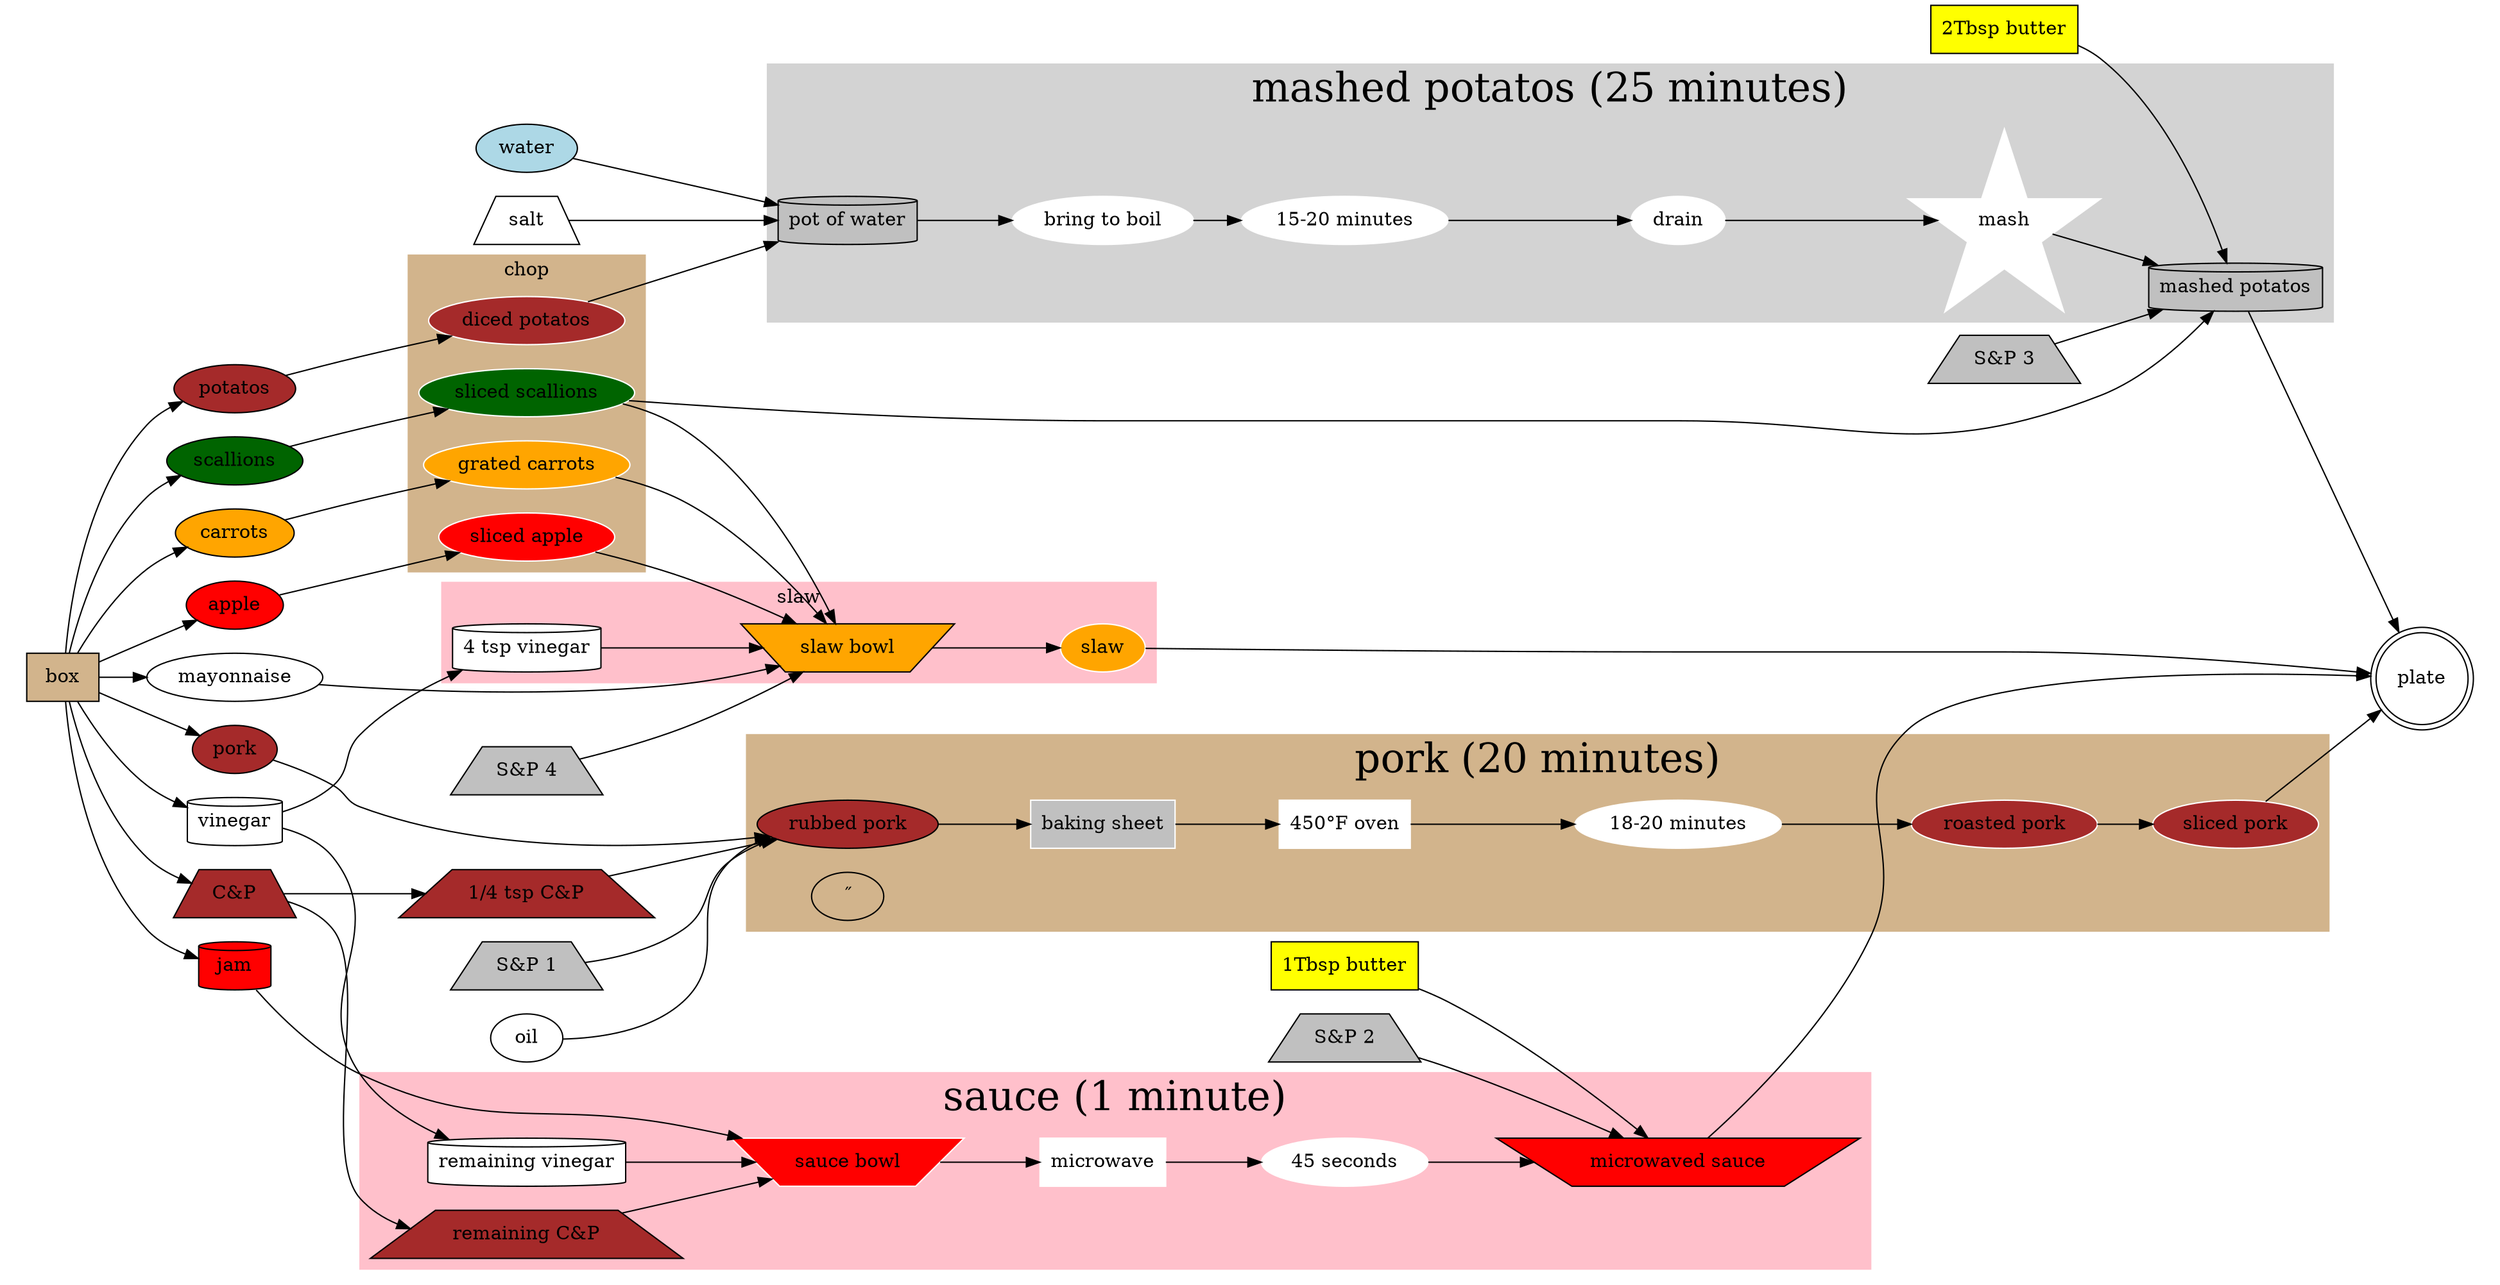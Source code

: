digraph G {

rankdir=LR

subgraph cluster_6 {
  label = "unbox"
  style="invis"
  box -> potatos
  box -> scallions
  box -> carrots
  box -> apple
  box -> pork
  box -> "C&P"
  box -> jam
  box -> mayonnaise
  box -> vinegar
}


"S&P 1" -> "rubbed pork"
"S&P 3" -> "mashed potatos"
"S&P 4" -> "slaw bowl"
"S&P 2" -> "microwaved sauce"

"C&P" -> "1/4 tsp C&P"
"C&P" -> "remaining C&P"
vinegar -> "4 tsp vinegar"
vinegar -> "remaining vinegar"
"1/4 tsp C&P" -> "rubbed pork"
pork -> "rubbed pork"
oil -> "rubbed pork"

mayonnaise -> "slaw bowl"

water -> "pot of water"
salt -> "pot of water"

"2Tbsp butter" -> "mashed potatos"
"1Tbsp butter" -> "microwaved sauce"

subgraph cluster_5 {
  label = "chop"
  style=filled
  color=tan
  node [style=filled,color=white]
  scallions -> "sliced scallions"
  carrots -> "grated carrots"
  apple -> "sliced apple"
  potatos -> "diced potatos"
}

subgraph cluster_0 {˝
  label = "pork (20 minutes)"
  style=filled
  color=tan
  fontsize=30
  node [style=filled,color=white]
  "rubbed pork" -> "baking sheet" -> "450°F oven" -> "18-20 minutes" -> "roasted pork" -> "sliced pork"
}

subgraph cluster_1 {
  label = "slaw"
  style=filled
  color=pink
  node [style=filled,color=white]
  "sliced apple" -> "slaw bowl"
  "sliced scallions" -> "slaw bowl"
  "grated carrots" -> "slaw bowl"
  "4 tsp vinegar" -> "slaw bowl"
  "slaw bowl" -> slaw
}

subgraph cluster_2 {
  label = "mashed potatos (25 minutes)"
  style=filled
  color=lightgray
  fontsize=30
  node [style=filled,color=white]
  "diced potatos" ->"pot of water" -> "bring to boil" -> "15-20 minutes" -> drain -> mash -> "mashed potatos"
  "sliced scallions" -> "mashed potatos"
}

subgraph cluster_3 {
  label = "sauce (1 minute)"
  style=filled
  color=pink
  fontsize=30
  node [style=filled,color=white]
  "remaining vinegar" -> "sauce bowl"
  "remaining C&P"-> "sauce bowl"
  jam -> "sauce bowl" -> microwave -> "45 seconds" -> "microwaved sauce"
}

subgraph cluster_4 {
  style=invis
  "mashed potatos" -> plate
  "microwaved sauce" -> plate
  "sliced pork" -> plate
  slaw -> plate
}


apple [style=filled fillcolor=red]
"sliced apple" [style=filled fillcolor=red]
box [shape=box style=filled fillcolor=tan]
"450°F oven" [shape=box]
microwave [shape=box]
mash [shape=star]
"baking sheet" [shape=box style=filled fillcolor=gray]
plate [shape=doublecircle]
"pot of water" [shape=cylinder style=filled fillcolor=gray]
"mashed potatos" [shape=cylinder style=filled fillcolor=gray]
"slaw bowl" [shape=invtrapezium style=filled fillcolor=orange]
"sauce bowl" [shape=invtrapezium style=filled fillcolor=red]
"microwaved sauce" [shape=invtrapezium style=filled fillcolor=red]
scallions [style=filled fillcolor=darkgreen]
"sliced scallions" [style=filled fillcolor=darkgreen]
carrots [style=filled fillcolor=orange]
"grated carrots" [style=filled fillcolor=orange]
"slaw" [style=filled fillcolor=orange]
"1Tbsp butter" [shape=box style=filled fillcolor=yellow]
"2Tbsp butter" [shape=box style=filled fillcolor=yellow]
pork [style=filled fillcolor=brown]
"rubbed pork" [style=filled fillcolor=brown]
"roasted pork" [style=filled fillcolor=brown]
"sliced pork" [style=filled fillcolor=brown]
potatos [style=filled fillcolor=brown]
"diced potatos" [style=filled fillcolor=brown]
water [style=filled fillcolor=lightblue]
jam [shape=cylinder style=filled fillcolor=red]
vinegar [shape=cylinder]
"4 tsp vinegar" [shape=cylinder style=filled fillcolor=white]
"remaining vinegar" [shape=cylinder style=filled fillcolor=white]
"C&P" [style=filled shape=trapezium fillcolor=brown]
"remaining C&P" [style=filled shape=trapezium fillcolor=brown]
"1/4 tsp C&P" [style=filled shape=trapezium fillcolor=brown]
"S&P 1" [shape=trapezium style=filled fillcolor=gray]
"S&P 2" [shape=trapezium style=filled fillcolor=gray]
"S&P 3" [shape=trapezium style=filled fillcolor=gray]
"S&P 4" [shape=trapezium style=filled fillcolor=gray]
salt [shape=trapezium]

}
